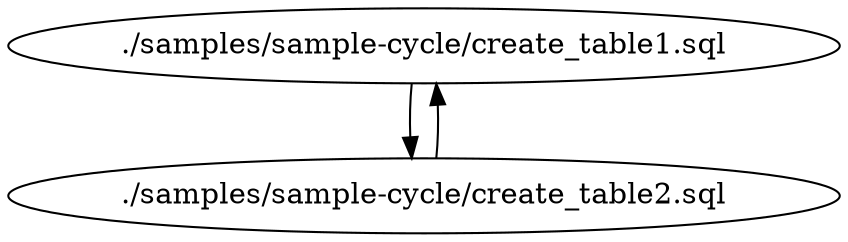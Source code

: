 digraph G {
0[label="./samples/sample-cycle/create_table1.sql"];
1[label="./samples/sample-cycle/create_table2.sql"];
0->1 ;
1->0 ;
}
